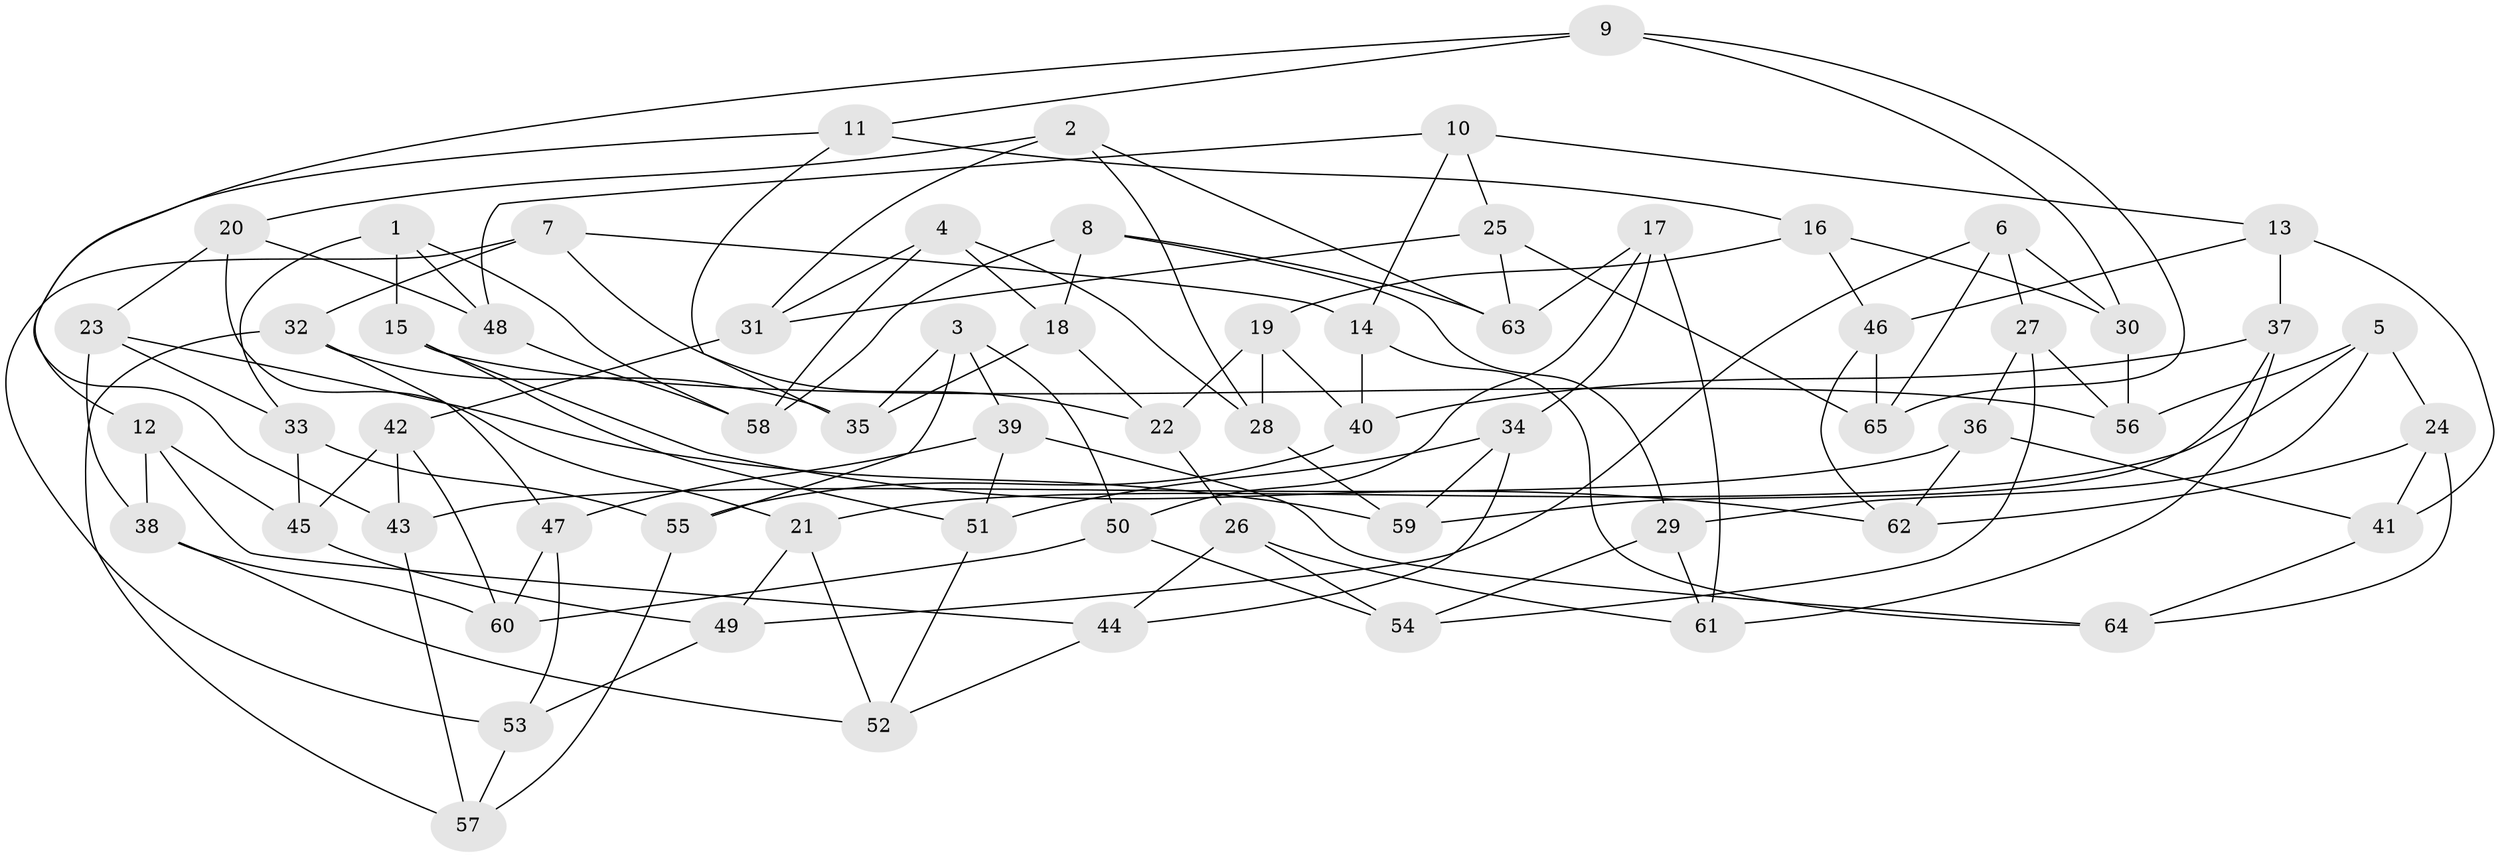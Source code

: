 // Generated by graph-tools (version 1.1) at 2025/11/02/27/25 16:11:50]
// undirected, 65 vertices, 130 edges
graph export_dot {
graph [start="1"]
  node [color=gray90,style=filled];
  1;
  2;
  3;
  4;
  5;
  6;
  7;
  8;
  9;
  10;
  11;
  12;
  13;
  14;
  15;
  16;
  17;
  18;
  19;
  20;
  21;
  22;
  23;
  24;
  25;
  26;
  27;
  28;
  29;
  30;
  31;
  32;
  33;
  34;
  35;
  36;
  37;
  38;
  39;
  40;
  41;
  42;
  43;
  44;
  45;
  46;
  47;
  48;
  49;
  50;
  51;
  52;
  53;
  54;
  55;
  56;
  57;
  58;
  59;
  60;
  61;
  62;
  63;
  64;
  65;
  1 -- 58;
  1 -- 15;
  1 -- 33;
  1 -- 48;
  2 -- 31;
  2 -- 28;
  2 -- 63;
  2 -- 20;
  3 -- 39;
  3 -- 50;
  3 -- 35;
  3 -- 55;
  4 -- 31;
  4 -- 18;
  4 -- 28;
  4 -- 58;
  5 -- 29;
  5 -- 24;
  5 -- 21;
  5 -- 56;
  6 -- 30;
  6 -- 27;
  6 -- 49;
  6 -- 65;
  7 -- 53;
  7 -- 14;
  7 -- 22;
  7 -- 32;
  8 -- 29;
  8 -- 58;
  8 -- 63;
  8 -- 18;
  9 -- 30;
  9 -- 65;
  9 -- 43;
  9 -- 11;
  10 -- 13;
  10 -- 14;
  10 -- 48;
  10 -- 25;
  11 -- 12;
  11 -- 16;
  11 -- 35;
  12 -- 44;
  12 -- 38;
  12 -- 45;
  13 -- 41;
  13 -- 46;
  13 -- 37;
  14 -- 40;
  14 -- 64;
  15 -- 56;
  15 -- 51;
  15 -- 62;
  16 -- 30;
  16 -- 46;
  16 -- 19;
  17 -- 63;
  17 -- 61;
  17 -- 50;
  17 -- 34;
  18 -- 22;
  18 -- 35;
  19 -- 28;
  19 -- 22;
  19 -- 40;
  20 -- 21;
  20 -- 48;
  20 -- 23;
  21 -- 52;
  21 -- 49;
  22 -- 26;
  23 -- 38;
  23 -- 59;
  23 -- 33;
  24 -- 62;
  24 -- 64;
  24 -- 41;
  25 -- 65;
  25 -- 63;
  25 -- 31;
  26 -- 54;
  26 -- 61;
  26 -- 44;
  27 -- 36;
  27 -- 56;
  27 -- 54;
  28 -- 59;
  29 -- 61;
  29 -- 54;
  30 -- 56;
  31 -- 42;
  32 -- 47;
  32 -- 35;
  32 -- 57;
  33 -- 55;
  33 -- 45;
  34 -- 59;
  34 -- 44;
  34 -- 51;
  36 -- 41;
  36 -- 43;
  36 -- 62;
  37 -- 61;
  37 -- 59;
  37 -- 40;
  38 -- 52;
  38 -- 60;
  39 -- 51;
  39 -- 47;
  39 -- 64;
  40 -- 55;
  41 -- 64;
  42 -- 45;
  42 -- 60;
  42 -- 43;
  43 -- 57;
  44 -- 52;
  45 -- 49;
  46 -- 62;
  46 -- 65;
  47 -- 60;
  47 -- 53;
  48 -- 58;
  49 -- 53;
  50 -- 60;
  50 -- 54;
  51 -- 52;
  53 -- 57;
  55 -- 57;
}
